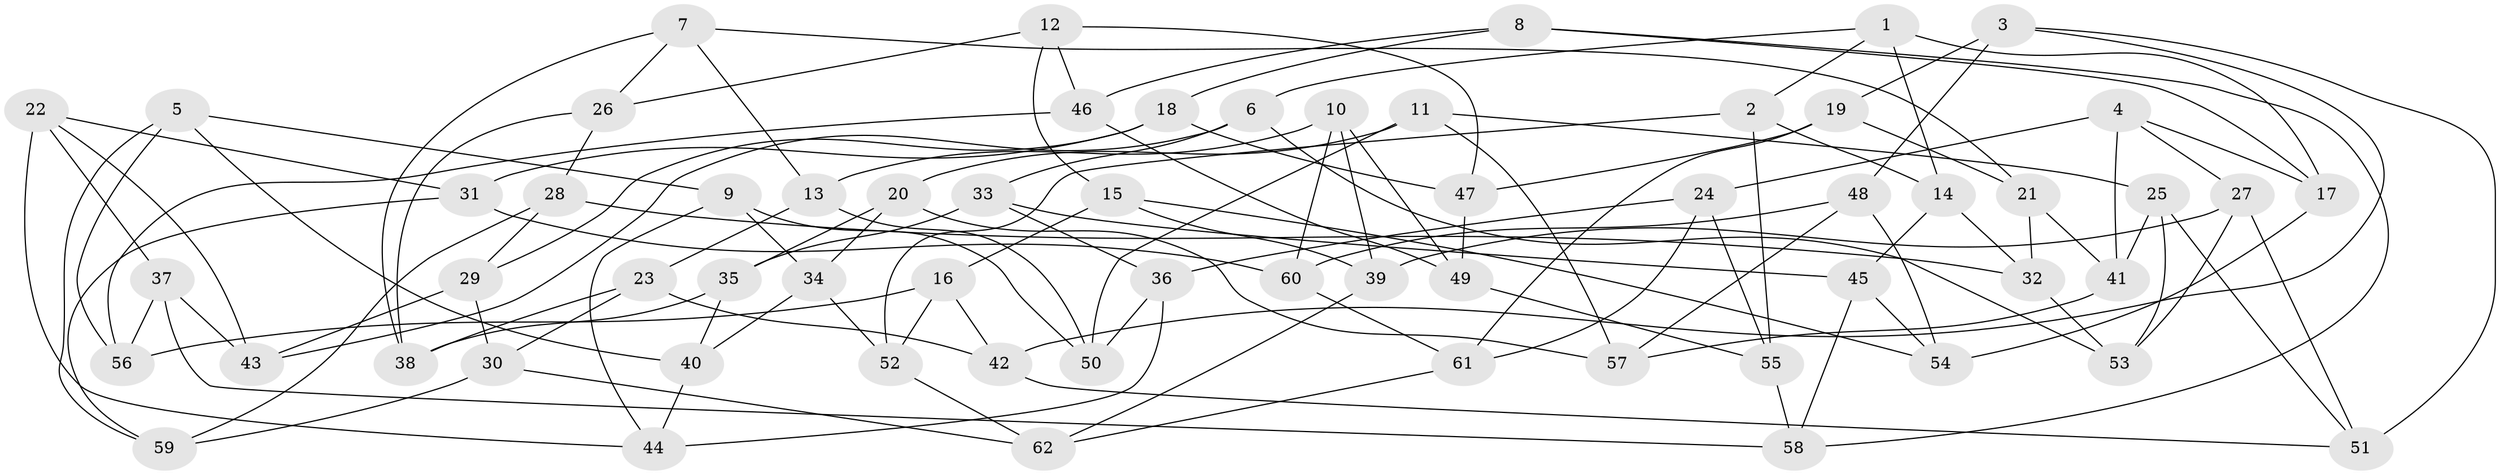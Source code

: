 // Generated by graph-tools (version 1.1) at 2025/56/03/09/25 04:56:40]
// undirected, 62 vertices, 124 edges
graph export_dot {
graph [start="1"]
  node [color=gray90,style=filled];
  1;
  2;
  3;
  4;
  5;
  6;
  7;
  8;
  9;
  10;
  11;
  12;
  13;
  14;
  15;
  16;
  17;
  18;
  19;
  20;
  21;
  22;
  23;
  24;
  25;
  26;
  27;
  28;
  29;
  30;
  31;
  32;
  33;
  34;
  35;
  36;
  37;
  38;
  39;
  40;
  41;
  42;
  43;
  44;
  45;
  46;
  47;
  48;
  49;
  50;
  51;
  52;
  53;
  54;
  55;
  56;
  57;
  58;
  59;
  60;
  61;
  62;
  1 -- 2;
  1 -- 14;
  1 -- 17;
  1 -- 6;
  2 -- 55;
  2 -- 52;
  2 -- 14;
  3 -- 19;
  3 -- 48;
  3 -- 51;
  3 -- 42;
  4 -- 27;
  4 -- 17;
  4 -- 24;
  4 -- 41;
  5 -- 59;
  5 -- 9;
  5 -- 56;
  5 -- 40;
  6 -- 33;
  6 -- 53;
  6 -- 43;
  7 -- 21;
  7 -- 38;
  7 -- 26;
  7 -- 13;
  8 -- 46;
  8 -- 18;
  8 -- 17;
  8 -- 58;
  9 -- 44;
  9 -- 50;
  9 -- 34;
  10 -- 13;
  10 -- 49;
  10 -- 39;
  10 -- 60;
  11 -- 20;
  11 -- 50;
  11 -- 25;
  11 -- 57;
  12 -- 26;
  12 -- 15;
  12 -- 47;
  12 -- 46;
  13 -- 23;
  13 -- 50;
  14 -- 32;
  14 -- 45;
  15 -- 16;
  15 -- 54;
  15 -- 39;
  16 -- 52;
  16 -- 56;
  16 -- 42;
  17 -- 54;
  18 -- 31;
  18 -- 29;
  18 -- 47;
  19 -- 47;
  19 -- 21;
  19 -- 61;
  20 -- 57;
  20 -- 34;
  20 -- 35;
  21 -- 32;
  21 -- 41;
  22 -- 37;
  22 -- 43;
  22 -- 31;
  22 -- 44;
  23 -- 30;
  23 -- 38;
  23 -- 42;
  24 -- 61;
  24 -- 55;
  24 -- 36;
  25 -- 53;
  25 -- 51;
  25 -- 41;
  26 -- 38;
  26 -- 28;
  27 -- 39;
  27 -- 51;
  27 -- 53;
  28 -- 59;
  28 -- 32;
  28 -- 29;
  29 -- 43;
  29 -- 30;
  30 -- 62;
  30 -- 59;
  31 -- 60;
  31 -- 59;
  32 -- 53;
  33 -- 36;
  33 -- 35;
  33 -- 45;
  34 -- 40;
  34 -- 52;
  35 -- 40;
  35 -- 38;
  36 -- 50;
  36 -- 44;
  37 -- 58;
  37 -- 43;
  37 -- 56;
  39 -- 62;
  40 -- 44;
  41 -- 57;
  42 -- 51;
  45 -- 54;
  45 -- 58;
  46 -- 56;
  46 -- 49;
  47 -- 49;
  48 -- 54;
  48 -- 57;
  48 -- 60;
  49 -- 55;
  52 -- 62;
  55 -- 58;
  60 -- 61;
  61 -- 62;
}
